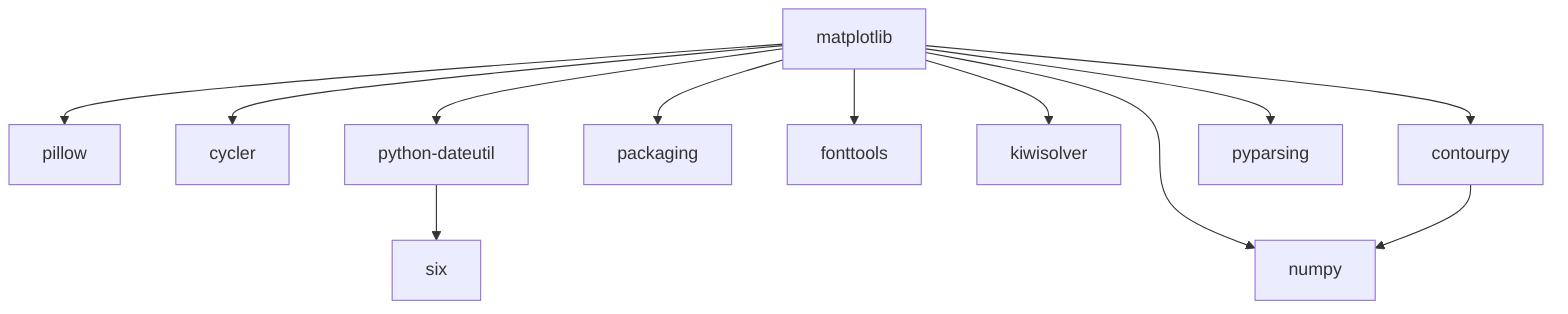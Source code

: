 graph TD
    matplotlib
    matplotlib --> pillow
    matplotlib --> cycler
    matplotlib --> python-dateutil
    python-dateutil --> six
    matplotlib --> packaging
    matplotlib --> fonttools
    matplotlib --> kiwisolver
    matplotlib --> numpy
    matplotlib --> contourpy
    contourpy --> numpy
    matplotlib --> pyparsing